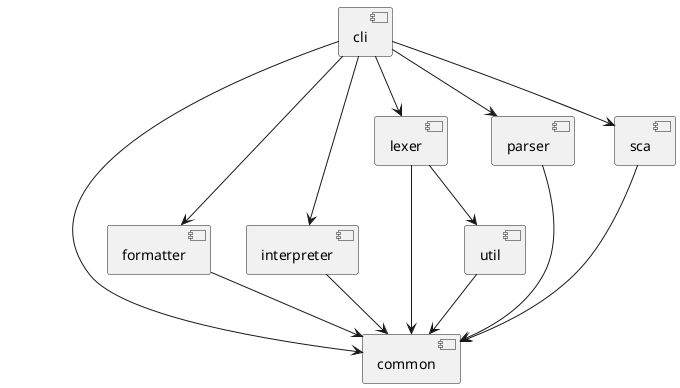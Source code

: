 @startuml

component "cli" {
}

component "common" {
}

component "formatter" {
}

component "interpreter" {
}

component "lexer" {
}

component "parser" {
}

component "sca" {
}

component "util" {
}

cli --> common
cli --> lexer
cli --> parser
cli --> interpreter
cli --> sca
cli --> formatter

formatter --> common

interpreter --> common

lexer --> common
lexer --> util

parser --> common

sca --> common

util --> common

@enduml
